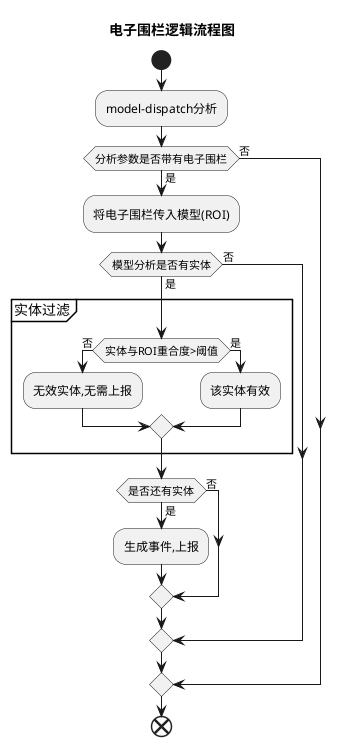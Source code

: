 @startuml
title 电子围栏逻辑流程图

start
    :model-dispatch分析;
    if (分析参数是否带有电子围栏) then(否)

    else(是)
        :将电子围栏传入模型(ROI);
        if (模型分析是否有实体) then (是)
            partition 实体过滤 {
                if (实体与ROI重合度>阈值) then(否)
                    :无效实体,无需上报;
                else(是)
                    :该实体有效;
                endif
            }

            if (是否还有实体) then(否)
            else(是)
                :生成事件,上报;
            endif
        else (否)
        endif
    endif
end
@enduml